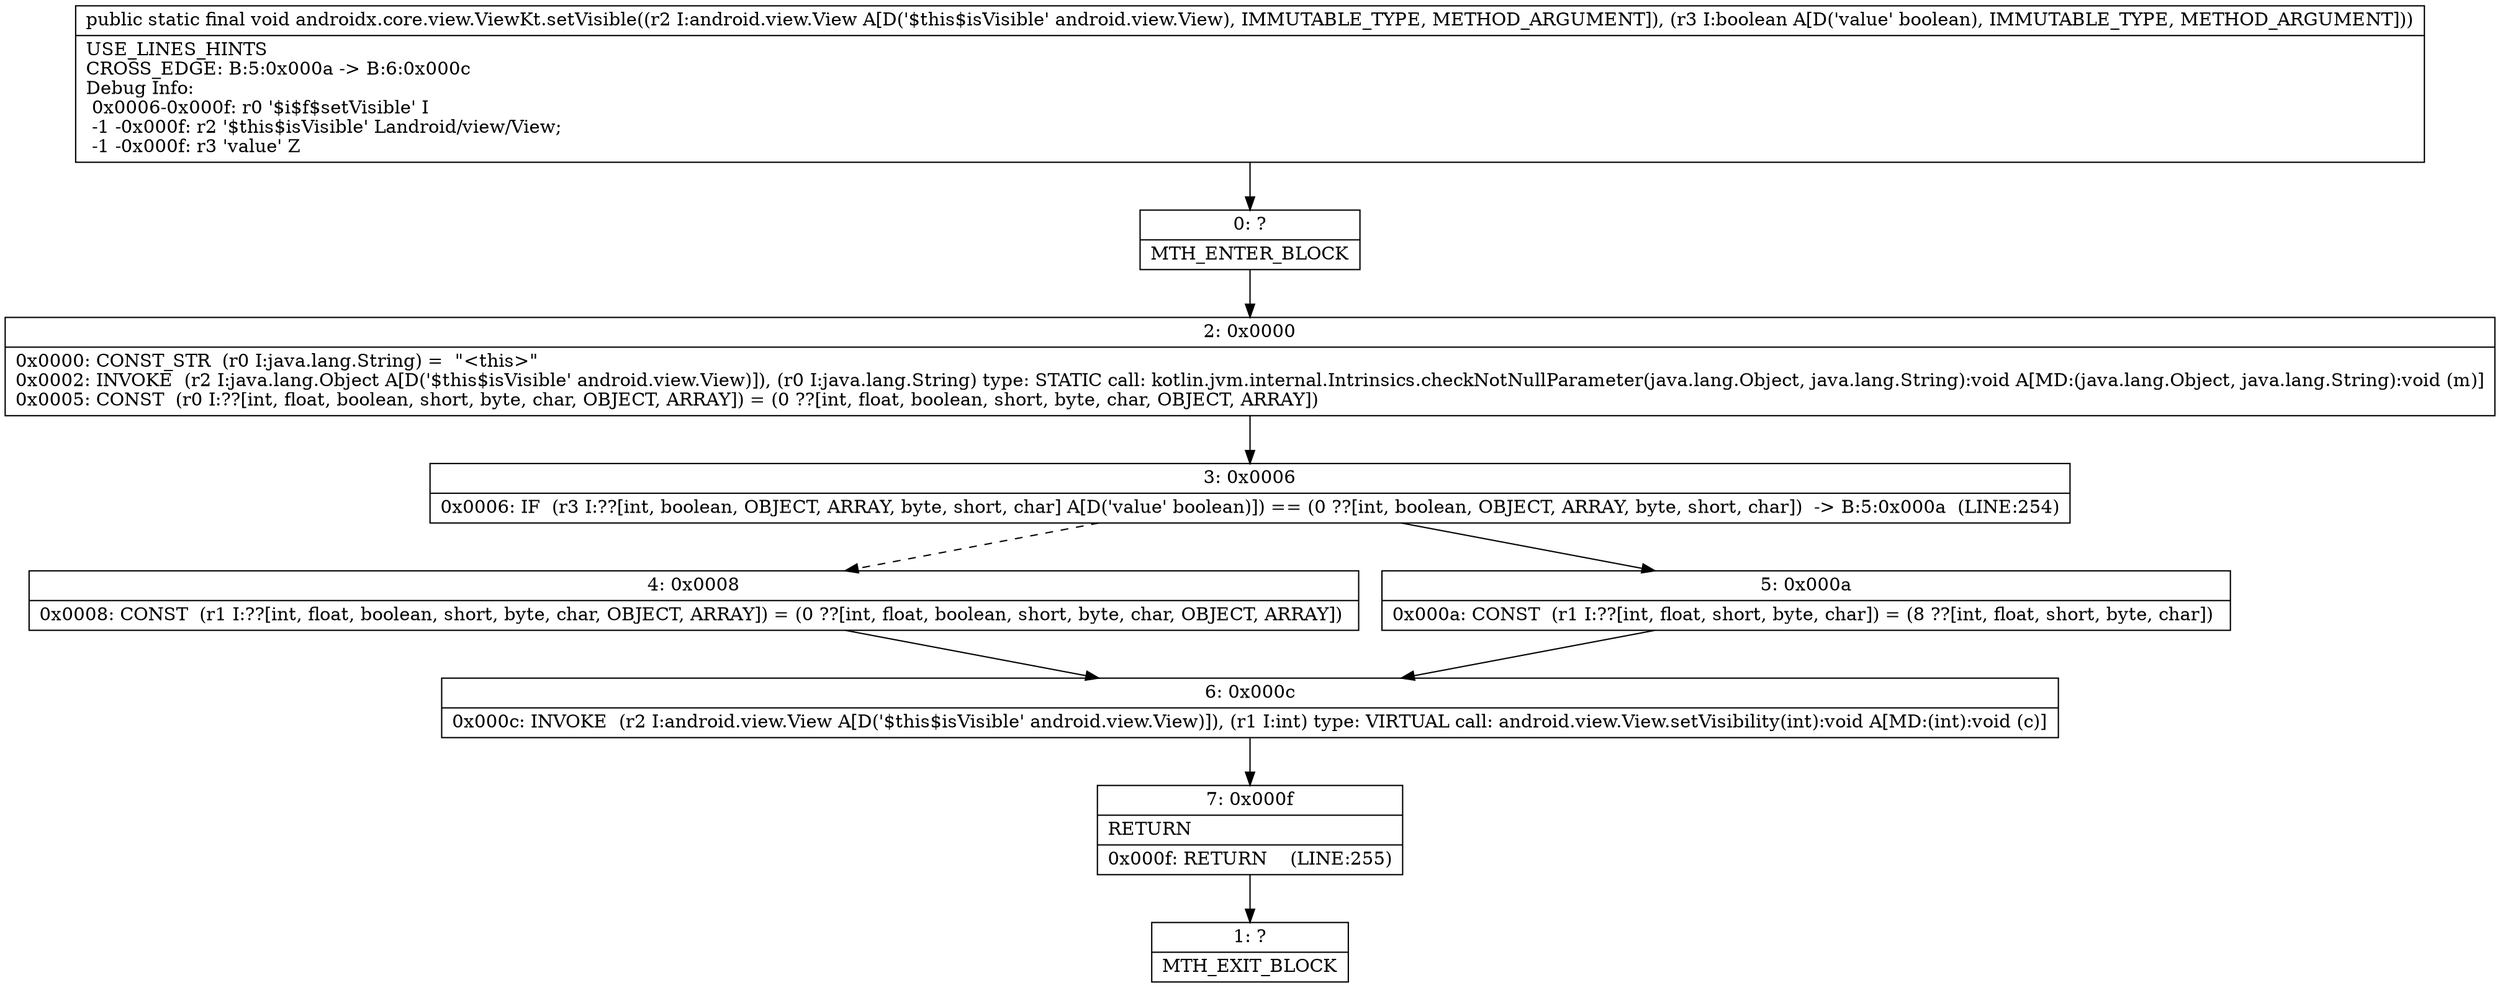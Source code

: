 digraph "CFG forandroidx.core.view.ViewKt.setVisible(Landroid\/view\/View;Z)V" {
Node_0 [shape=record,label="{0\:\ ?|MTH_ENTER_BLOCK\l}"];
Node_2 [shape=record,label="{2\:\ 0x0000|0x0000: CONST_STR  (r0 I:java.lang.String) =  \"\<this\>\" \l0x0002: INVOKE  (r2 I:java.lang.Object A[D('$this$isVisible' android.view.View)]), (r0 I:java.lang.String) type: STATIC call: kotlin.jvm.internal.Intrinsics.checkNotNullParameter(java.lang.Object, java.lang.String):void A[MD:(java.lang.Object, java.lang.String):void (m)]\l0x0005: CONST  (r0 I:??[int, float, boolean, short, byte, char, OBJECT, ARRAY]) = (0 ??[int, float, boolean, short, byte, char, OBJECT, ARRAY]) \l}"];
Node_3 [shape=record,label="{3\:\ 0x0006|0x0006: IF  (r3 I:??[int, boolean, OBJECT, ARRAY, byte, short, char] A[D('value' boolean)]) == (0 ??[int, boolean, OBJECT, ARRAY, byte, short, char])  \-\> B:5:0x000a  (LINE:254)\l}"];
Node_4 [shape=record,label="{4\:\ 0x0008|0x0008: CONST  (r1 I:??[int, float, boolean, short, byte, char, OBJECT, ARRAY]) = (0 ??[int, float, boolean, short, byte, char, OBJECT, ARRAY]) \l}"];
Node_6 [shape=record,label="{6\:\ 0x000c|0x000c: INVOKE  (r2 I:android.view.View A[D('$this$isVisible' android.view.View)]), (r1 I:int) type: VIRTUAL call: android.view.View.setVisibility(int):void A[MD:(int):void (c)]\l}"];
Node_7 [shape=record,label="{7\:\ 0x000f|RETURN\l|0x000f: RETURN    (LINE:255)\l}"];
Node_1 [shape=record,label="{1\:\ ?|MTH_EXIT_BLOCK\l}"];
Node_5 [shape=record,label="{5\:\ 0x000a|0x000a: CONST  (r1 I:??[int, float, short, byte, char]) = (8 ??[int, float, short, byte, char]) \l}"];
MethodNode[shape=record,label="{public static final void androidx.core.view.ViewKt.setVisible((r2 I:android.view.View A[D('$this$isVisible' android.view.View), IMMUTABLE_TYPE, METHOD_ARGUMENT]), (r3 I:boolean A[D('value' boolean), IMMUTABLE_TYPE, METHOD_ARGUMENT]))  | USE_LINES_HINTS\lCROSS_EDGE: B:5:0x000a \-\> B:6:0x000c\lDebug Info:\l  0x0006\-0x000f: r0 '$i$f$setVisible' I\l  \-1 \-0x000f: r2 '$this$isVisible' Landroid\/view\/View;\l  \-1 \-0x000f: r3 'value' Z\l}"];
MethodNode -> Node_0;Node_0 -> Node_2;
Node_2 -> Node_3;
Node_3 -> Node_4[style=dashed];
Node_3 -> Node_5;
Node_4 -> Node_6;
Node_6 -> Node_7;
Node_7 -> Node_1;
Node_5 -> Node_6;
}


